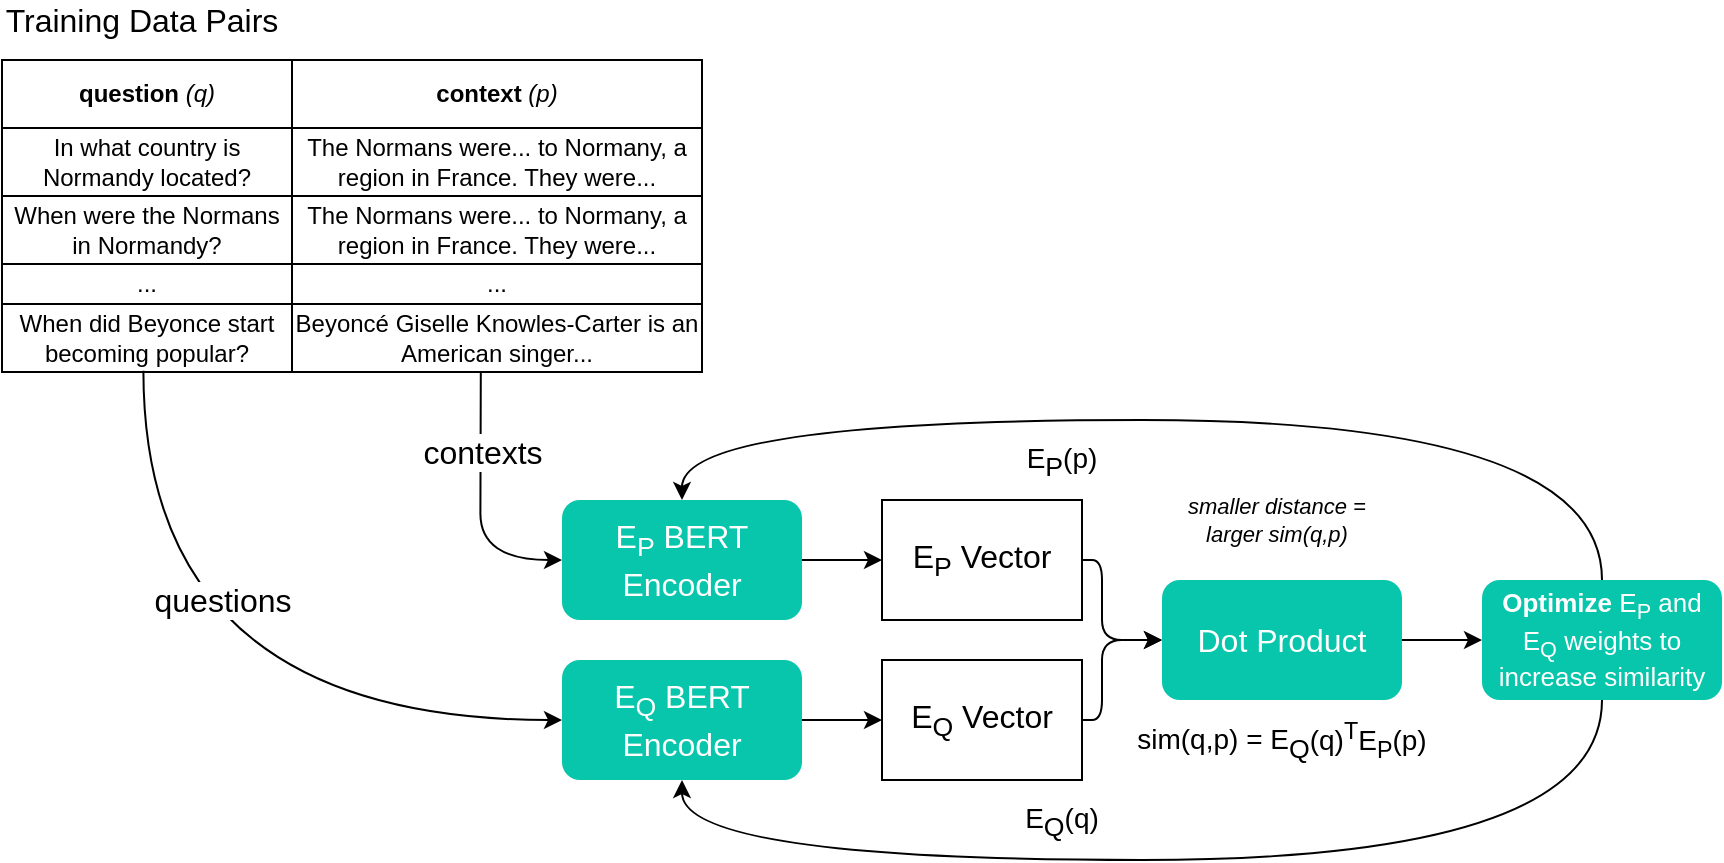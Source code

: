<mxfile version="14.4.9" type="github">
  <diagram id="t-4teoGzYbHruD1Xy2gf" name="Page-1">
    <mxGraphModel dx="442" dy="565" grid="0" gridSize="10" guides="1" tooltips="1" connect="1" arrows="1" fold="1" page="1" pageScale="1" pageWidth="1169" pageHeight="827" math="0" shadow="0">
      <root>
        <mxCell id="0" />
        <mxCell id="1" parent="0" />
        <mxCell id="bZoExHBJ97mr-YX_5Zwz-29" value="" style="group" vertex="1" connectable="0" parent="1">
          <mxGeometry x="80" y="80" width="350" height="186" as="geometry" />
        </mxCell>
        <mxCell id="bZoExHBJ97mr-YX_5Zwz-12" value="" style="shape=table;html=1;whiteSpace=wrap;startSize=0;container=1;collapsible=0;childLayout=tableLayout;" vertex="1" parent="bZoExHBJ97mr-YX_5Zwz-29">
          <mxGeometry y="30" width="350" height="156" as="geometry" />
        </mxCell>
        <mxCell id="bZoExHBJ97mr-YX_5Zwz-13" value="" style="shape=partialRectangle;html=1;whiteSpace=wrap;collapsible=0;dropTarget=0;pointerEvents=0;fillColor=none;top=0;left=0;bottom=0;right=0;points=[[0,0.5],[1,0.5]];portConstraint=eastwest;" vertex="1" parent="bZoExHBJ97mr-YX_5Zwz-12">
          <mxGeometry width="350" height="34" as="geometry" />
        </mxCell>
        <mxCell id="bZoExHBJ97mr-YX_5Zwz-14" value="question &lt;i style=&quot;font-weight: normal&quot;&gt;(q)&lt;/i&gt;" style="shape=partialRectangle;html=1;whiteSpace=wrap;connectable=0;overflow=hidden;fillColor=none;top=0;left=0;bottom=0;right=0;fontStyle=1" vertex="1" parent="bZoExHBJ97mr-YX_5Zwz-13">
          <mxGeometry width="145" height="34" as="geometry" />
        </mxCell>
        <mxCell id="bZoExHBJ97mr-YX_5Zwz-15" value="context &lt;i style=&quot;font-weight: normal&quot;&gt;(p)&lt;/i&gt;" style="shape=partialRectangle;html=1;whiteSpace=wrap;connectable=0;overflow=hidden;fillColor=none;top=0;left=0;bottom=0;right=0;fontStyle=1" vertex="1" parent="bZoExHBJ97mr-YX_5Zwz-13">
          <mxGeometry x="145" width="205" height="34" as="geometry" />
        </mxCell>
        <mxCell id="bZoExHBJ97mr-YX_5Zwz-16" value="" style="shape=partialRectangle;html=1;whiteSpace=wrap;collapsible=0;dropTarget=0;pointerEvents=0;fillColor=none;top=0;left=0;bottom=0;right=0;points=[[0,0.5],[1,0.5]];portConstraint=eastwest;" vertex="1" parent="bZoExHBJ97mr-YX_5Zwz-12">
          <mxGeometry y="34" width="350" height="34" as="geometry" />
        </mxCell>
        <mxCell id="bZoExHBJ97mr-YX_5Zwz-17" value="In what country is Normandy located?" style="shape=partialRectangle;html=1;whiteSpace=wrap;connectable=0;overflow=hidden;fillColor=none;top=0;left=0;bottom=0;right=0;" vertex="1" parent="bZoExHBJ97mr-YX_5Zwz-16">
          <mxGeometry width="145" height="34" as="geometry" />
        </mxCell>
        <mxCell id="bZoExHBJ97mr-YX_5Zwz-18" value="The Normans were... to Normany, a region in France. They were..." style="shape=partialRectangle;html=1;whiteSpace=wrap;connectable=0;overflow=hidden;fillColor=none;top=0;left=0;bottom=0;right=0;" vertex="1" parent="bZoExHBJ97mr-YX_5Zwz-16">
          <mxGeometry x="145" width="205" height="34" as="geometry" />
        </mxCell>
        <mxCell id="bZoExHBJ97mr-YX_5Zwz-19" value="" style="shape=partialRectangle;html=1;whiteSpace=wrap;collapsible=0;dropTarget=0;pointerEvents=0;fillColor=none;top=0;left=0;bottom=0;right=0;points=[[0,0.5],[1,0.5]];portConstraint=eastwest;" vertex="1" parent="bZoExHBJ97mr-YX_5Zwz-12">
          <mxGeometry y="68" width="350" height="34" as="geometry" />
        </mxCell>
        <mxCell id="bZoExHBJ97mr-YX_5Zwz-20" value="When were the Normans in Normandy?" style="shape=partialRectangle;html=1;whiteSpace=wrap;connectable=0;overflow=hidden;fillColor=none;top=0;left=0;bottom=0;right=0;" vertex="1" parent="bZoExHBJ97mr-YX_5Zwz-19">
          <mxGeometry width="145" height="34" as="geometry" />
        </mxCell>
        <mxCell id="bZoExHBJ97mr-YX_5Zwz-21" value="&lt;span&gt;The Normans were... to Normany, a region in France. They were...&lt;/span&gt;" style="shape=partialRectangle;html=1;whiteSpace=wrap;connectable=0;overflow=hidden;fillColor=none;top=0;left=0;bottom=0;right=0;" vertex="1" parent="bZoExHBJ97mr-YX_5Zwz-19">
          <mxGeometry x="145" width="205" height="34" as="geometry" />
        </mxCell>
        <mxCell id="bZoExHBJ97mr-YX_5Zwz-22" value="" style="shape=partialRectangle;html=1;whiteSpace=wrap;collapsible=0;dropTarget=0;pointerEvents=0;fillColor=none;top=0;left=0;bottom=0;right=0;points=[[0,0.5],[1,0.5]];portConstraint=eastwest;" vertex="1" parent="bZoExHBJ97mr-YX_5Zwz-12">
          <mxGeometry y="102" width="350" height="20" as="geometry" />
        </mxCell>
        <mxCell id="bZoExHBJ97mr-YX_5Zwz-23" value="..." style="shape=partialRectangle;html=1;whiteSpace=wrap;connectable=0;overflow=hidden;fillColor=none;top=0;left=0;bottom=0;right=0;" vertex="1" parent="bZoExHBJ97mr-YX_5Zwz-22">
          <mxGeometry width="145" height="20" as="geometry" />
        </mxCell>
        <mxCell id="bZoExHBJ97mr-YX_5Zwz-24" value="..." style="shape=partialRectangle;html=1;whiteSpace=wrap;connectable=0;overflow=hidden;fillColor=none;top=0;left=0;bottom=0;right=0;" vertex="1" parent="bZoExHBJ97mr-YX_5Zwz-22">
          <mxGeometry x="145" width="205" height="20" as="geometry" />
        </mxCell>
        <mxCell id="bZoExHBJ97mr-YX_5Zwz-25" value="" style="shape=partialRectangle;html=1;whiteSpace=wrap;collapsible=0;dropTarget=0;pointerEvents=0;fillColor=none;top=0;left=0;bottom=0;right=0;points=[[0,0.5],[1,0.5]];portConstraint=eastwest;" vertex="1" parent="bZoExHBJ97mr-YX_5Zwz-12">
          <mxGeometry y="122" width="350" height="34" as="geometry" />
        </mxCell>
        <mxCell id="bZoExHBJ97mr-YX_5Zwz-26" value="When did Beyonc&lt;span style=&quot;background-color: rgb(255 , 255 , 255) ; text-align: left&quot;&gt;&lt;font style=&quot;font-size: 12px&quot;&gt;e&lt;/font&gt;&lt;/span&gt;&lt;span&gt;&amp;nbsp;start becoming popular?&lt;/span&gt;" style="shape=partialRectangle;html=1;whiteSpace=wrap;connectable=0;overflow=hidden;fillColor=none;top=0;left=0;bottom=0;right=0;" vertex="1" parent="bZoExHBJ97mr-YX_5Zwz-25">
          <mxGeometry width="145" height="34" as="geometry" />
        </mxCell>
        <mxCell id="bZoExHBJ97mr-YX_5Zwz-27" value="Beyonc&lt;span style=&quot;text-align: left ; background-color: rgb(255 , 255 , 255)&quot;&gt;é&lt;/span&gt;&amp;nbsp;Giselle Knowles-Carter is an American singer..." style="shape=partialRectangle;html=1;whiteSpace=wrap;connectable=0;overflow=hidden;fillColor=none;top=0;left=0;bottom=0;right=0;" vertex="1" parent="bZoExHBJ97mr-YX_5Zwz-25">
          <mxGeometry x="145" width="205" height="34" as="geometry" />
        </mxCell>
        <mxCell id="bZoExHBJ97mr-YX_5Zwz-28" value="Training Data Pairs" style="text;html=1;strokeColor=none;fillColor=none;align=center;verticalAlign=middle;whiteSpace=wrap;rounded=0;fontSize=16;" vertex="1" parent="bZoExHBJ97mr-YX_5Zwz-29">
          <mxGeometry width="140" height="20" as="geometry" />
        </mxCell>
        <mxCell id="bZoExHBJ97mr-YX_5Zwz-30" style="edgeStyle=orthogonalEdgeStyle;orthogonalLoop=1;jettySize=auto;html=1;exitX=0.202;exitY=0.982;exitDx=0;exitDy=0;fontSize=16;exitPerimeter=0;entryX=0;entryY=0.5;entryDx=0;entryDy=0;curved=1;" edge="1" parent="1" source="bZoExHBJ97mr-YX_5Zwz-25" target="bZoExHBJ97mr-YX_5Zwz-33">
          <mxGeometry relative="1" as="geometry">
            <mxPoint x="360" y="440" as="targetPoint" />
            <Array as="points">
              <mxPoint x="151" y="440" />
            </Array>
          </mxGeometry>
        </mxCell>
        <mxCell id="bZoExHBJ97mr-YX_5Zwz-34" value="questions" style="edgeLabel;html=1;align=center;verticalAlign=middle;resizable=0;points=[];fontSize=16;" vertex="1" connectable="0" parent="bZoExHBJ97mr-YX_5Zwz-30">
          <mxGeometry x="-0.504" y="-1" relative="1" as="geometry">
            <mxPoint x="40.3" y="19.61" as="offset" />
          </mxGeometry>
        </mxCell>
        <mxCell id="bZoExHBJ97mr-YX_5Zwz-31" style="edgeStyle=orthogonalEdgeStyle;orthogonalLoop=1;jettySize=auto;html=1;exitX=0.684;exitY=0.999;exitDx=0;exitDy=0;fontSize=16;exitPerimeter=0;entryX=0;entryY=0.5;entryDx=0;entryDy=0;curved=1;" edge="1" parent="1" source="bZoExHBJ97mr-YX_5Zwz-25" target="bZoExHBJ97mr-YX_5Zwz-32">
          <mxGeometry relative="1" as="geometry">
            <mxPoint x="360" y="360" as="targetPoint" />
            <Array as="points">
              <mxPoint x="319" y="313" />
              <mxPoint x="319" y="313" />
              <mxPoint x="319" y="360" />
            </Array>
          </mxGeometry>
        </mxCell>
        <mxCell id="bZoExHBJ97mr-YX_5Zwz-35" value="contexts" style="edgeLabel;html=1;align=center;verticalAlign=middle;resizable=0;points=[];fontSize=16;" vertex="1" connectable="0" parent="bZoExHBJ97mr-YX_5Zwz-31">
          <mxGeometry x="-0.416" relative="1" as="geometry">
            <mxPoint as="offset" />
          </mxGeometry>
        </mxCell>
        <mxCell id="bZoExHBJ97mr-YX_5Zwz-44" style="edgeStyle=orthogonalEdgeStyle;rounded=0;orthogonalLoop=1;jettySize=auto;html=1;exitX=1;exitY=0.5;exitDx=0;exitDy=0;entryX=0;entryY=0.5;entryDx=0;entryDy=0;fontSize=16;" edge="1" parent="1" source="bZoExHBJ97mr-YX_5Zwz-32" target="bZoExHBJ97mr-YX_5Zwz-37">
          <mxGeometry relative="1" as="geometry" />
        </mxCell>
        <mxCell id="bZoExHBJ97mr-YX_5Zwz-32" value="E&lt;sub&gt;P&lt;/sub&gt; BERT Encoder" style="rounded=1;whiteSpace=wrap;html=1;fontSize=16;fillColor=#08C6AB;strokeColor=none;fontColor=#FFFFFF;" vertex="1" parent="1">
          <mxGeometry x="360" y="330" width="120" height="60" as="geometry" />
        </mxCell>
        <mxCell id="bZoExHBJ97mr-YX_5Zwz-45" style="edgeStyle=orthogonalEdgeStyle;rounded=0;orthogonalLoop=1;jettySize=auto;html=1;exitX=1;exitY=0.5;exitDx=0;exitDy=0;entryX=0;entryY=0.5;entryDx=0;entryDy=0;fontSize=16;" edge="1" parent="1" source="bZoExHBJ97mr-YX_5Zwz-33" target="bZoExHBJ97mr-YX_5Zwz-36">
          <mxGeometry relative="1" as="geometry" />
        </mxCell>
        <mxCell id="bZoExHBJ97mr-YX_5Zwz-33" value="E&lt;sub&gt;Q&lt;/sub&gt; BERT Encoder" style="rounded=1;whiteSpace=wrap;html=1;fontSize=16;fillColor=#08C6AB;strokeColor=none;fontColor=#FFFFFF;" vertex="1" parent="1">
          <mxGeometry x="360" y="410" width="120" height="60" as="geometry" />
        </mxCell>
        <mxCell id="bZoExHBJ97mr-YX_5Zwz-42" style="edgeStyle=orthogonalEdgeStyle;orthogonalLoop=1;jettySize=auto;html=1;exitX=1;exitY=0.5;exitDx=0;exitDy=0;entryX=0;entryY=0.5;entryDx=0;entryDy=0;fontSize=16;rounded=1;" edge="1" parent="1" source="bZoExHBJ97mr-YX_5Zwz-36" target="bZoExHBJ97mr-YX_5Zwz-38">
          <mxGeometry relative="1" as="geometry">
            <Array as="points">
              <mxPoint x="630" y="440" />
              <mxPoint x="630" y="400" />
            </Array>
          </mxGeometry>
        </mxCell>
        <mxCell id="bZoExHBJ97mr-YX_5Zwz-36" value="E&lt;sub&gt;Q&lt;/sub&gt; Vector" style="rounded=0;whiteSpace=wrap;html=1;fontSize=16;" vertex="1" parent="1">
          <mxGeometry x="520" y="410" width="100" height="60" as="geometry" />
        </mxCell>
        <mxCell id="bZoExHBJ97mr-YX_5Zwz-43" style="edgeStyle=orthogonalEdgeStyle;orthogonalLoop=1;jettySize=auto;html=1;exitX=1;exitY=0.5;exitDx=0;exitDy=0;entryX=0;entryY=0.5;entryDx=0;entryDy=0;fontSize=16;rounded=1;" edge="1" parent="1" source="bZoExHBJ97mr-YX_5Zwz-37" target="bZoExHBJ97mr-YX_5Zwz-38">
          <mxGeometry relative="1" as="geometry">
            <Array as="points">
              <mxPoint x="630" y="360" />
              <mxPoint x="630" y="400" />
            </Array>
          </mxGeometry>
        </mxCell>
        <mxCell id="bZoExHBJ97mr-YX_5Zwz-37" value="E&lt;sub&gt;P&lt;/sub&gt; Vector" style="rounded=0;whiteSpace=wrap;html=1;fontSize=16;" vertex="1" parent="1">
          <mxGeometry x="520" y="330" width="100" height="60" as="geometry" />
        </mxCell>
        <mxCell id="bZoExHBJ97mr-YX_5Zwz-49" style="edgeStyle=orthogonalEdgeStyle;rounded=0;orthogonalLoop=1;jettySize=auto;html=1;exitX=1;exitY=0.5;exitDx=0;exitDy=0;entryX=0;entryY=0.5;entryDx=0;entryDy=0;fontSize=13;" edge="1" parent="1" source="bZoExHBJ97mr-YX_5Zwz-38" target="bZoExHBJ97mr-YX_5Zwz-48">
          <mxGeometry relative="1" as="geometry" />
        </mxCell>
        <mxCell id="bZoExHBJ97mr-YX_5Zwz-38" value="Dot Product" style="rounded=1;whiteSpace=wrap;html=1;fontSize=16;fontColor=#FFFFFF;strokeColor=none;fillColor=#08C6AB;" vertex="1" parent="1">
          <mxGeometry x="660" y="370" width="120" height="60" as="geometry" />
        </mxCell>
        <mxCell id="bZoExHBJ97mr-YX_5Zwz-39" value="&lt;span style=&quot;font-size: 14px&quot;&gt;sim(q,p) = E&lt;/span&gt;&lt;sub&gt;Q&lt;/sub&gt;&lt;span style=&quot;font-size: 14px&quot;&gt;(q)&lt;sup&gt;T&lt;/sup&gt;E&lt;sub&gt;P&lt;/sub&gt;(p)&lt;/span&gt;" style="text;html=1;strokeColor=none;fillColor=none;align=center;verticalAlign=middle;whiteSpace=wrap;rounded=0;fontSize=16;" vertex="1" parent="1">
          <mxGeometry x="645" y="440" width="150" height="20" as="geometry" />
        </mxCell>
        <mxCell id="bZoExHBJ97mr-YX_5Zwz-40" value="&lt;span style=&quot;font-size: 14px&quot;&gt;E&lt;/span&gt;&lt;sub&gt;Q&lt;/sub&gt;&lt;span style=&quot;font-size: 14px&quot;&gt;(q)&lt;/span&gt;" style="text;html=1;strokeColor=none;fillColor=none;align=center;verticalAlign=middle;whiteSpace=wrap;rounded=0;fontSize=16;" vertex="1" parent="1">
          <mxGeometry x="590" y="480" width="40" height="20" as="geometry" />
        </mxCell>
        <mxCell id="bZoExHBJ97mr-YX_5Zwz-41" value="&lt;span style=&quot;font-size: 14px&quot;&gt;E&lt;/span&gt;&lt;sub&gt;P&lt;/sub&gt;&lt;span style=&quot;font-size: 14px&quot;&gt;(p)&lt;/span&gt;" style="text;html=1;strokeColor=none;fillColor=none;align=center;verticalAlign=middle;whiteSpace=wrap;rounded=0;fontSize=16;" vertex="1" parent="1">
          <mxGeometry x="590" y="300" width="40" height="20" as="geometry" />
        </mxCell>
        <mxCell id="bZoExHBJ97mr-YX_5Zwz-46" value="&lt;span style=&quot;font-size: 11px;&quot;&gt;smaller distance = larger sim(q,p)&lt;/span&gt;" style="text;html=1;strokeColor=none;fillColor=none;align=center;verticalAlign=middle;whiteSpace=wrap;rounded=0;fontSize=11;fontStyle=2" vertex="1" parent="1">
          <mxGeometry x="660" y="320" width="115" height="40" as="geometry" />
        </mxCell>
        <mxCell id="bZoExHBJ97mr-YX_5Zwz-50" style="edgeStyle=orthogonalEdgeStyle;orthogonalLoop=1;jettySize=auto;html=1;exitX=0.5;exitY=1;exitDx=0;exitDy=0;entryX=0.5;entryY=1;entryDx=0;entryDy=0;fontSize=13;curved=1;" edge="1" parent="1" source="bZoExHBJ97mr-YX_5Zwz-48" target="bZoExHBJ97mr-YX_5Zwz-33">
          <mxGeometry relative="1" as="geometry">
            <Array as="points">
              <mxPoint x="880" y="510" />
              <mxPoint x="420" y="510" />
            </Array>
          </mxGeometry>
        </mxCell>
        <mxCell id="bZoExHBJ97mr-YX_5Zwz-51" style="edgeStyle=orthogonalEdgeStyle;orthogonalLoop=1;jettySize=auto;html=1;exitX=0.5;exitY=0;exitDx=0;exitDy=0;entryX=0.5;entryY=0;entryDx=0;entryDy=0;fontSize=13;curved=1;" edge="1" parent="1" source="bZoExHBJ97mr-YX_5Zwz-48" target="bZoExHBJ97mr-YX_5Zwz-32">
          <mxGeometry relative="1" as="geometry">
            <Array as="points">
              <mxPoint x="880" y="290" />
              <mxPoint x="420" y="290" />
            </Array>
          </mxGeometry>
        </mxCell>
        <mxCell id="bZoExHBJ97mr-YX_5Zwz-48" value="&lt;b&gt;Optimize&lt;/b&gt; E&lt;sub&gt;P&lt;/sub&gt; and E&lt;sub&gt;Q&lt;/sub&gt; weights to increase similarity" style="rounded=1;whiteSpace=wrap;html=1;fontSize=13;strokeColor=none;fillColor=#08C6AB;fontColor=#FFFFFF;" vertex="1" parent="1">
          <mxGeometry x="820" y="370" width="120" height="60" as="geometry" />
        </mxCell>
      </root>
    </mxGraphModel>
  </diagram>
</mxfile>
